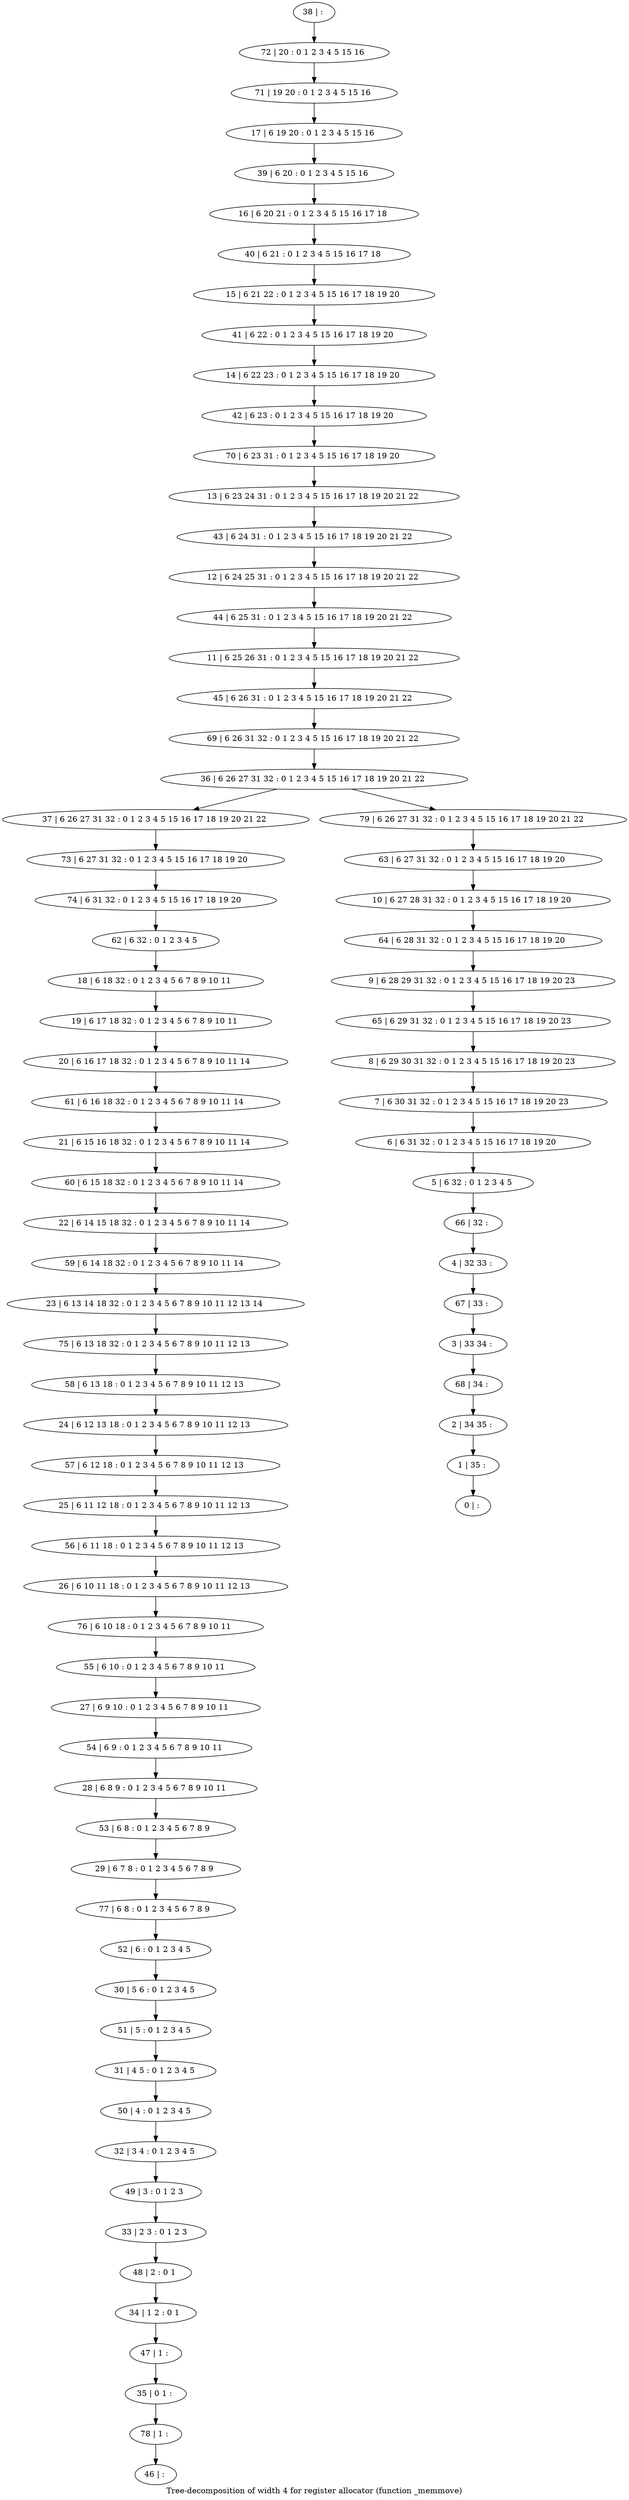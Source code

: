 digraph G {
graph [label="Tree-decomposition of width 4 for register allocator (function _memmove)"]
0[label="0 | : "];
1[label="1 | 35 : "];
2[label="2 | 34 35 : "];
3[label="3 | 33 34 : "];
4[label="4 | 32 33 : "];
5[label="5 | 6 32 : 0 1 2 3 4 5 "];
6[label="6 | 6 31 32 : 0 1 2 3 4 5 15 16 17 18 19 20 "];
7[label="7 | 6 30 31 32 : 0 1 2 3 4 5 15 16 17 18 19 20 23 "];
8[label="8 | 6 29 30 31 32 : 0 1 2 3 4 5 15 16 17 18 19 20 23 "];
9[label="9 | 6 28 29 31 32 : 0 1 2 3 4 5 15 16 17 18 19 20 23 "];
10[label="10 | 6 27 28 31 32 : 0 1 2 3 4 5 15 16 17 18 19 20 "];
11[label="11 | 6 25 26 31 : 0 1 2 3 4 5 15 16 17 18 19 20 21 22 "];
12[label="12 | 6 24 25 31 : 0 1 2 3 4 5 15 16 17 18 19 20 21 22 "];
13[label="13 | 6 23 24 31 : 0 1 2 3 4 5 15 16 17 18 19 20 21 22 "];
14[label="14 | 6 22 23 : 0 1 2 3 4 5 15 16 17 18 19 20 "];
15[label="15 | 6 21 22 : 0 1 2 3 4 5 15 16 17 18 19 20 "];
16[label="16 | 6 20 21 : 0 1 2 3 4 5 15 16 17 18 "];
17[label="17 | 6 19 20 : 0 1 2 3 4 5 15 16 "];
18[label="18 | 6 18 32 : 0 1 2 3 4 5 6 7 8 9 10 11 "];
19[label="19 | 6 17 18 32 : 0 1 2 3 4 5 6 7 8 9 10 11 "];
20[label="20 | 6 16 17 18 32 : 0 1 2 3 4 5 6 7 8 9 10 11 14 "];
21[label="21 | 6 15 16 18 32 : 0 1 2 3 4 5 6 7 8 9 10 11 14 "];
22[label="22 | 6 14 15 18 32 : 0 1 2 3 4 5 6 7 8 9 10 11 14 "];
23[label="23 | 6 13 14 18 32 : 0 1 2 3 4 5 6 7 8 9 10 11 12 13 14 "];
24[label="24 | 6 12 13 18 : 0 1 2 3 4 5 6 7 8 9 10 11 12 13 "];
25[label="25 | 6 11 12 18 : 0 1 2 3 4 5 6 7 8 9 10 11 12 13 "];
26[label="26 | 6 10 11 18 : 0 1 2 3 4 5 6 7 8 9 10 11 12 13 "];
27[label="27 | 6 9 10 : 0 1 2 3 4 5 6 7 8 9 10 11 "];
28[label="28 | 6 8 9 : 0 1 2 3 4 5 6 7 8 9 10 11 "];
29[label="29 | 6 7 8 : 0 1 2 3 4 5 6 7 8 9 "];
30[label="30 | 5 6 : 0 1 2 3 4 5 "];
31[label="31 | 4 5 : 0 1 2 3 4 5 "];
32[label="32 | 3 4 : 0 1 2 3 4 5 "];
33[label="33 | 2 3 : 0 1 2 3 "];
34[label="34 | 1 2 : 0 1 "];
35[label="35 | 0 1 : "];
36[label="36 | 6 26 27 31 32 : 0 1 2 3 4 5 15 16 17 18 19 20 21 22 "];
37[label="37 | 6 26 27 31 32 : 0 1 2 3 4 5 15 16 17 18 19 20 21 22 "];
38[label="38 | : "];
39[label="39 | 6 20 : 0 1 2 3 4 5 15 16 "];
40[label="40 | 6 21 : 0 1 2 3 4 5 15 16 17 18 "];
41[label="41 | 6 22 : 0 1 2 3 4 5 15 16 17 18 19 20 "];
42[label="42 | 6 23 : 0 1 2 3 4 5 15 16 17 18 19 20 "];
43[label="43 | 6 24 31 : 0 1 2 3 4 5 15 16 17 18 19 20 21 22 "];
44[label="44 | 6 25 31 : 0 1 2 3 4 5 15 16 17 18 19 20 21 22 "];
45[label="45 | 6 26 31 : 0 1 2 3 4 5 15 16 17 18 19 20 21 22 "];
46[label="46 | : "];
47[label="47 | 1 : "];
48[label="48 | 2 : 0 1 "];
49[label="49 | 3 : 0 1 2 3 "];
50[label="50 | 4 : 0 1 2 3 4 5 "];
51[label="51 | 5 : 0 1 2 3 4 5 "];
52[label="52 | 6 : 0 1 2 3 4 5 "];
53[label="53 | 6 8 : 0 1 2 3 4 5 6 7 8 9 "];
54[label="54 | 6 9 : 0 1 2 3 4 5 6 7 8 9 10 11 "];
55[label="55 | 6 10 : 0 1 2 3 4 5 6 7 8 9 10 11 "];
56[label="56 | 6 11 18 : 0 1 2 3 4 5 6 7 8 9 10 11 12 13 "];
57[label="57 | 6 12 18 : 0 1 2 3 4 5 6 7 8 9 10 11 12 13 "];
58[label="58 | 6 13 18 : 0 1 2 3 4 5 6 7 8 9 10 11 12 13 "];
59[label="59 | 6 14 18 32 : 0 1 2 3 4 5 6 7 8 9 10 11 14 "];
60[label="60 | 6 15 18 32 : 0 1 2 3 4 5 6 7 8 9 10 11 14 "];
61[label="61 | 6 16 18 32 : 0 1 2 3 4 5 6 7 8 9 10 11 14 "];
62[label="62 | 6 32 : 0 1 2 3 4 5 "];
63[label="63 | 6 27 31 32 : 0 1 2 3 4 5 15 16 17 18 19 20 "];
64[label="64 | 6 28 31 32 : 0 1 2 3 4 5 15 16 17 18 19 20 "];
65[label="65 | 6 29 31 32 : 0 1 2 3 4 5 15 16 17 18 19 20 23 "];
66[label="66 | 32 : "];
67[label="67 | 33 : "];
68[label="68 | 34 : "];
69[label="69 | 6 26 31 32 : 0 1 2 3 4 5 15 16 17 18 19 20 21 22 "];
70[label="70 | 6 23 31 : 0 1 2 3 4 5 15 16 17 18 19 20 "];
71[label="71 | 19 20 : 0 1 2 3 4 5 15 16 "];
72[label="72 | 20 : 0 1 2 3 4 5 15 16 "];
73[label="73 | 6 27 31 32 : 0 1 2 3 4 5 15 16 17 18 19 20 "];
74[label="74 | 6 31 32 : 0 1 2 3 4 5 15 16 17 18 19 20 "];
75[label="75 | 6 13 18 32 : 0 1 2 3 4 5 6 7 8 9 10 11 12 13 "];
76[label="76 | 6 10 18 : 0 1 2 3 4 5 6 7 8 9 10 11 "];
77[label="77 | 6 8 : 0 1 2 3 4 5 6 7 8 9 "];
78[label="78 | 1 : "];
79[label="79 | 6 26 27 31 32 : 0 1 2 3 4 5 15 16 17 18 19 20 21 22 "];
18->19 ;
19->20 ;
47->35 ;
34->47 ;
48->34 ;
33->48 ;
49->33 ;
32->49 ;
50->32 ;
31->50 ;
51->31 ;
30->51 ;
52->30 ;
53->29 ;
28->53 ;
54->28 ;
27->54 ;
55->27 ;
56->26 ;
25->56 ;
57->25 ;
24->57 ;
58->24 ;
59->23 ;
22->59 ;
60->22 ;
21->60 ;
61->21 ;
20->61 ;
62->18 ;
37->73 ;
74->62 ;
73->74 ;
75->58 ;
23->75 ;
76->55 ;
26->76 ;
77->52 ;
29->77 ;
78->46 ;
35->78 ;
38->72 ;
72->71 ;
71->17 ;
17->39 ;
39->16 ;
16->40 ;
40->15 ;
15->41 ;
41->14 ;
14->42 ;
42->70 ;
70->13 ;
13->43 ;
43->12 ;
12->44 ;
44->11 ;
11->45 ;
45->69 ;
69->36 ;
63->10 ;
10->64 ;
64->9 ;
9->65 ;
65->8 ;
8->7 ;
7->6 ;
6->5 ;
5->66 ;
66->4 ;
4->67 ;
67->3 ;
3->68 ;
68->2 ;
2->1 ;
1->0 ;
79->63 ;
36->37 ;
36->79 ;
}

